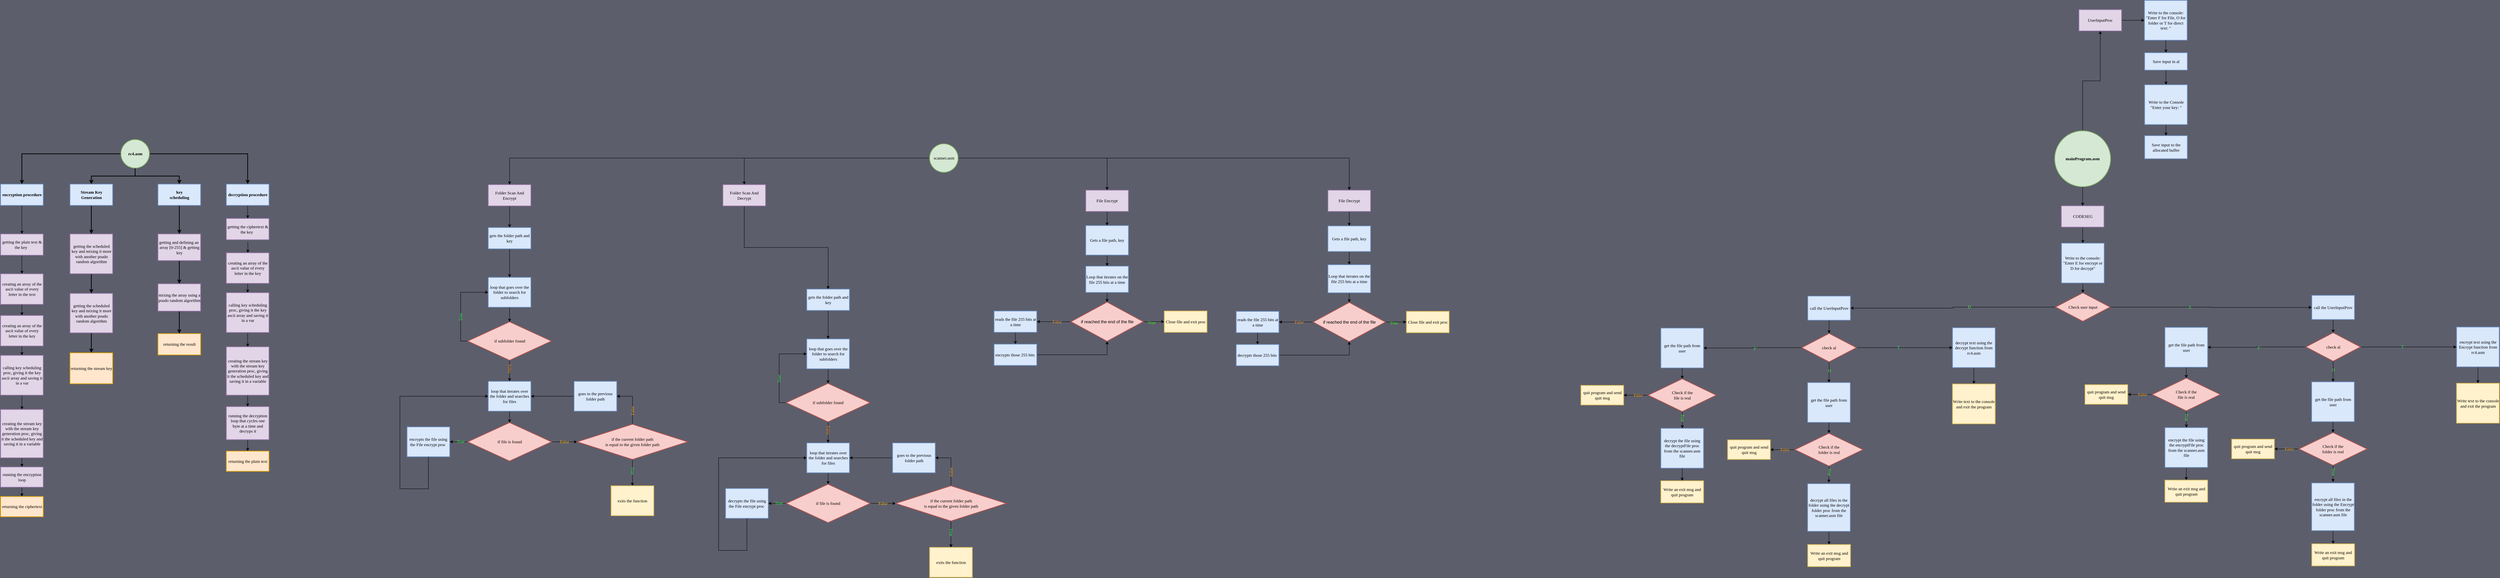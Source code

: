 <mxfile version="12.2.4" pages="1"><diagram name="Page-1" id="unlZJrGbUWbbg6_j8Wab"><mxGraphModel dx="1451" dy="1157" grid="0" gridSize="10" guides="1" tooltips="1" connect="1" arrows="1" fold="1" page="0" pageScale="1" pageWidth="850" pageHeight="1100" background="#5C5E6B" math="0" shadow="0"><root><mxCell id="0"/><mxCell id="1" parent="0"/><mxCell id="L4lhMbMCPzOwz9xfGvxl-4" value="" style="edgeStyle=orthogonalEdgeStyle;rounded=0;orthogonalLoop=1;jettySize=auto;exitX=1;exitY=0.5;exitDx=0;exitDy=0;strokeWidth=2;fontFamily=Lucida Console;html=1;labelBackgroundColor=none;fontStyle=0" parent="1" source="L4lhMbMCPzOwz9xfGvxl-1" target="L4lhMbMCPzOwz9xfGvxl-2" edge="1"><mxGeometry relative="1" as="geometry"/></mxCell><mxCell id="L4lhMbMCPzOwz9xfGvxl-6" style="edgeStyle=orthogonalEdgeStyle;rounded=0;orthogonalLoop=1;jettySize=auto;exitX=0;exitY=0.5;exitDx=0;exitDy=0;entryX=0.5;entryY=0;entryDx=0;entryDy=0;strokeWidth=2;fontFamily=Lucida Console;html=1;labelBackgroundColor=none;fontStyle=0" parent="1" source="L4lhMbMCPzOwz9xfGvxl-1" target="L4lhMbMCPzOwz9xfGvxl-5" edge="1"><mxGeometry relative="1" as="geometry"/></mxCell><mxCell id="L4lhMbMCPzOwz9xfGvxl-8" style="edgeStyle=orthogonalEdgeStyle;rounded=0;orthogonalLoop=1;jettySize=auto;exitX=0.5;exitY=1;exitDx=0;exitDy=0;strokeWidth=2;fontFamily=Lucida Console;html=1;labelBackgroundColor=none;fontStyle=0" parent="1" source="L4lhMbMCPzOwz9xfGvxl-1" target="L4lhMbMCPzOwz9xfGvxl-7" edge="1"><mxGeometry relative="1" as="geometry"/></mxCell><mxCell id="L4lhMbMCPzOwz9xfGvxl-10" style="edgeStyle=orthogonalEdgeStyle;rounded=0;orthogonalLoop=1;jettySize=auto;exitX=0.5;exitY=1;exitDx=0;exitDy=0;strokeWidth=2;fontFamily=Lucida Console;html=1;labelBackgroundColor=none;fontStyle=0" parent="1" source="L4lhMbMCPzOwz9xfGvxl-1" target="L4lhMbMCPzOwz9xfGvxl-9" edge="1"><mxGeometry relative="1" as="geometry"/></mxCell><mxCell id="L4lhMbMCPzOwz9xfGvxl-1" value="rc4.asm" style="ellipse;whiteSpace=wrap;aspect=fixed;fillColor=#d5e8d4;strokeColor=#82b366;strokeWidth=2;fontFamily=Lucida Console;html=1;labelBackgroundColor=none;fontStyle=1" parent="1" vertex="1"><mxGeometry x="115.5" y="1" width="80" height="80" as="geometry"/></mxCell><mxCell id="45" value="" style="edgeStyle=orthogonalEdgeStyle;rounded=0;orthogonalLoop=1;jettySize=auto;html=1;" parent="1" source="L4lhMbMCPzOwz9xfGvxl-2" target="30" edge="1"><mxGeometry relative="1" as="geometry"/></mxCell><mxCell id="L4lhMbMCPzOwz9xfGvxl-2" value="decryption procedure" style="whiteSpace=wrap;fillColor=#dae8fc;strokeColor=#6c8ebf;strokeWidth=2;fontFamily=Lucida Console;html=1;labelBackgroundColor=none;fontStyle=1" parent="1" vertex="1"><mxGeometry x="411.5" y="126" width="120" height="60" as="geometry"/></mxCell><mxCell id="15" value="" style="edgeStyle=orthogonalEdgeStyle;rounded=0;orthogonalLoop=1;jettySize=auto;html=1;" parent="1" source="L4lhMbMCPzOwz9xfGvxl-5" target="14" edge="1"><mxGeometry relative="1" as="geometry"/></mxCell><mxCell id="L4lhMbMCPzOwz9xfGvxl-5" value="encryption procedure" style="whiteSpace=wrap;fillColor=#dae8fc;strokeColor=#6c8ebf;strokeWidth=2;fontFamily=Lucida Console;html=1;labelBackgroundColor=none;fontStyle=1" parent="1" vertex="1"><mxGeometry x="-222.5" y="126" width="120" height="60" as="geometry"/></mxCell><mxCell id="17" value="" style="edgeStyle=orthogonalEdgeStyle;rounded=0;orthogonalLoop=1;jettySize=auto;html=1;" parent="1" source="14" target="16" edge="1"><mxGeometry relative="1" as="geometry"/></mxCell><mxCell id="14" value="&lt;span style=&quot;font-weight: normal&quot;&gt;getting the plain text &amp;amp; the key&amp;nbsp;&amp;nbsp;&lt;/span&gt;" style="whiteSpace=wrap;fillColor=#e1d5e7;strokeColor=#9673a6;strokeWidth=2;fontFamily=Lucida Console;html=1;labelBackgroundColor=none;fontStyle=1" parent="1" vertex="1"><mxGeometry x="-222.5" y="266" width="120" height="60" as="geometry"/></mxCell><mxCell id="21" value="" style="edgeStyle=orthogonalEdgeStyle;rounded=0;orthogonalLoop=1;jettySize=auto;html=1;" parent="1" source="16" target="20" edge="1"><mxGeometry relative="1" as="geometry"/></mxCell><mxCell id="16" value="&lt;span style=&quot;font-weight: normal&quot;&gt;creating an array of the ascii value of every letter in the text&lt;br&gt;&lt;/span&gt;" style="whiteSpace=wrap;fillColor=#e1d5e7;strokeColor=#9673a6;strokeWidth=2;fontFamily=Lucida Console;html=1;labelBackgroundColor=none;fontStyle=1" parent="1" vertex="1"><mxGeometry x="-222.5" y="378" width="120" height="86" as="geometry"/></mxCell><mxCell id="23" value="" style="edgeStyle=orthogonalEdgeStyle;rounded=0;orthogonalLoop=1;jettySize=auto;html=1;" parent="1" source="20" target="22" edge="1"><mxGeometry relative="1" as="geometry"/></mxCell><mxCell id="20" value="&lt;span style=&quot;font-weight: normal&quot;&gt;creating an array of the ascii value of every letter in the key&lt;br&gt;&lt;/span&gt;" style="whiteSpace=wrap;fillColor=#e1d5e7;strokeColor=#9673a6;strokeWidth=2;fontFamily=Lucida Console;html=1;labelBackgroundColor=none;fontStyle=1" parent="1" vertex="1"><mxGeometry x="-222.5" y="495" width="120" height="86" as="geometry"/></mxCell><mxCell id="25" value="" style="edgeStyle=orthogonalEdgeStyle;rounded=0;orthogonalLoop=1;jettySize=auto;html=1;" parent="1" source="22" target="24" edge="1"><mxGeometry relative="1" as="geometry"/></mxCell><mxCell id="22" value="&lt;span style=&quot;font-weight: normal&quot;&gt;calling key scheduling proc, giving it the key ascii array and saving it in a var&lt;br&gt;&lt;/span&gt;" style="whiteSpace=wrap;fillColor=#e1d5e7;strokeColor=#9673a6;strokeWidth=2;fontFamily=Lucida Console;html=1;labelBackgroundColor=none;fontStyle=1" parent="1" vertex="1"><mxGeometry x="-222.5" y="607" width="120" height="112" as="geometry"/></mxCell><mxCell id="27" value="" style="edgeStyle=orthogonalEdgeStyle;rounded=0;orthogonalLoop=1;jettySize=auto;html=1;" parent="1" source="24" target="26" edge="1"><mxGeometry relative="1" as="geometry"/></mxCell><mxCell id="24" value="&lt;span style=&quot;font-weight: normal&quot;&gt;creating the stream key with the stream key generation proc, giving it the scheduled key and saving it in a variable&lt;br&gt;&lt;/span&gt;" style="whiteSpace=wrap;fillColor=#e1d5e7;strokeColor=#9673a6;strokeWidth=2;fontFamily=Lucida Console;html=1;labelBackgroundColor=none;fontStyle=1" parent="1" vertex="1"><mxGeometry x="-222.5" y="759" width="120" height="136" as="geometry"/></mxCell><mxCell id="29" value="" style="edgeStyle=orthogonalEdgeStyle;rounded=0;orthogonalLoop=1;jettySize=auto;html=1;" parent="1" source="26" target="28" edge="1"><mxGeometry relative="1" as="geometry"/></mxCell><mxCell id="26" value="&lt;span style=&quot;font-weight: normal&quot;&gt;running the encryption loop&lt;br&gt;&lt;/span&gt;" style="whiteSpace=wrap;fillColor=#e1d5e7;strokeColor=#9673a6;strokeWidth=2;fontFamily=Lucida Console;html=1;labelBackgroundColor=none;fontStyle=1" parent="1" vertex="1"><mxGeometry x="-222.5" y="920.5" width="120" height="57" as="geometry"/></mxCell><mxCell id="28" value="&lt;span style=&quot;font-weight: normal&quot;&gt;returning the ciphertext&lt;br&gt;&lt;/span&gt;" style="whiteSpace=wrap;fillColor=#ffe6cc;strokeColor=#d79b00;strokeWidth=2;fontFamily=Lucida Console;html=1;labelBackgroundColor=none;fontStyle=1" parent="1" vertex="1"><mxGeometry x="-222.5" y="1003.5" width="120" height="57" as="geometry"/></mxCell><mxCell id="9" value="" style="edgeStyle=orthogonalEdgeStyle;rounded=0;orthogonalLoop=1;jettySize=auto;strokeWidth=2;fontFamily=Lucida Console;html=1;labelBackgroundColor=none;fontStyle=0" parent="1" source="L4lhMbMCPzOwz9xfGvxl-7" target="8" edge="1"><mxGeometry relative="1" as="geometry"/></mxCell><mxCell id="L4lhMbMCPzOwz9xfGvxl-7" value="Stream Key Generation" style="whiteSpace=wrap;fillColor=#dae8fc;strokeColor=#6c8ebf;strokeWidth=2;fontFamily=Lucida Console;html=1;labelBackgroundColor=none;fontStyle=1" parent="1" vertex="1"><mxGeometry x="-27.5" y="126" width="120" height="60" as="geometry"/></mxCell><mxCell id="11" value="" style="edgeStyle=orthogonalEdgeStyle;rounded=0;orthogonalLoop=1;jettySize=auto;strokeWidth=2;fontFamily=Lucida Console;html=1;labelBackgroundColor=none;fontStyle=0" parent="1" source="8" target="10" edge="1"><mxGeometry relative="1" as="geometry"/></mxCell><mxCell id="8" value="getting the scheduled key and mixing it more with another psudo random algorithm" style="whiteSpace=wrap;fillColor=#e1d5e7;strokeColor=#9673a6;strokeWidth=2;fontFamily=Lucida Console;html=1;labelBackgroundColor=none;fontStyle=0" parent="1" vertex="1"><mxGeometry x="-27.5" y="266" width="120" height="112" as="geometry"/></mxCell><mxCell id="13" value="" style="edgeStyle=orthogonalEdgeStyle;rounded=0;orthogonalLoop=1;jettySize=auto;strokeWidth=2;fontFamily=Lucida Console;html=1;labelBackgroundColor=none;fontStyle=0" parent="1" source="10" target="12" edge="1"><mxGeometry relative="1" as="geometry"/></mxCell><mxCell id="10" value="getting the scheduled key and mixing it more with another psudo random algorithm" style="whiteSpace=wrap;fillColor=#e1d5e7;strokeColor=#9673a6;strokeWidth=2;fontFamily=Lucida Console;html=1;labelBackgroundColor=none;fontStyle=0" parent="1" vertex="1"><mxGeometry x="-27.5" y="433" width="120" height="111" as="geometry"/></mxCell><mxCell id="12" value="returning the stream key" style="whiteSpace=wrap;fillColor=#ffe6cc;strokeColor=#d79b00;strokeWidth=2;fontFamily=Lucida Console;html=1;labelBackgroundColor=none;fontStyle=0" parent="1" vertex="1"><mxGeometry x="-27.5" y="600" width="120" height="87" as="geometry"/></mxCell><mxCell id="3" value="" style="edgeStyle=orthogonalEdgeStyle;rounded=0;orthogonalLoop=1;jettySize=auto;strokeWidth=2;fontFamily=Lucida Console;html=1;labelBackgroundColor=none;fontStyle=0" parent="1" source="L4lhMbMCPzOwz9xfGvxl-9" target="2" edge="1"><mxGeometry relative="1" as="geometry"/></mxCell><mxCell id="L4lhMbMCPzOwz9xfGvxl-9" value="key&lt;br&gt;scheduling" style="rounded=0;whiteSpace=wrap;fillColor=#dae8fc;strokeColor=#6c8ebf;strokeWidth=2;fontFamily=Lucida Console;html=1;labelBackgroundColor=none;fontStyle=1" parent="1" vertex="1"><mxGeometry x="219.5" y="126" width="120" height="60" as="geometry"/></mxCell><mxCell id="5" value="" style="edgeStyle=orthogonalEdgeStyle;rounded=0;orthogonalLoop=1;jettySize=auto;strokeWidth=2;fontFamily=Lucida Console;html=1;labelBackgroundColor=none;fontStyle=0" parent="1" source="2" target="4" edge="1"><mxGeometry relative="1" as="geometry"/></mxCell><mxCell id="2" value="getting and defining an&amp;nbsp; array [0-255] &amp;amp; getting key" style="rounded=0;whiteSpace=wrap;fillColor=#e1d5e7;strokeColor=#9673a6;strokeWidth=2;fontFamily=Lucida Console;html=1;labelBackgroundColor=none;fontStyle=0" parent="1" vertex="1"><mxGeometry x="219.5" y="266" width="120" height="75" as="geometry"/></mxCell><mxCell id="7" value="" style="edgeStyle=orthogonalEdgeStyle;rounded=0;orthogonalLoop=1;jettySize=auto;strokeWidth=2;fontFamily=Lucida Console;html=1;labelBackgroundColor=none;fontStyle=0" parent="1" source="4" target="6" edge="1"><mxGeometry relative="1" as="geometry"/></mxCell><mxCell id="4" value="mixing the array using a psudo random algorithm" style="rounded=0;whiteSpace=wrap;fillColor=#e1d5e7;strokeColor=#9673a6;strokeWidth=2;fontFamily=Lucida Console;html=1;labelBackgroundColor=none;fontStyle=0" parent="1" vertex="1"><mxGeometry x="219.5" y="406" width="120" height="77" as="geometry"/></mxCell><mxCell id="6" value="returning the result" style="rounded=0;whiteSpace=wrap;fillColor=#ffe6cc;strokeColor=#d79b00;strokeWidth=2;fontFamily=Lucida Console;html=1;labelBackgroundColor=none;fontStyle=0" parent="1" vertex="1"><mxGeometry x="219.5" y="546" width="120" height="60" as="geometry"/></mxCell><mxCell id="30" value="&lt;span style=&quot;font-weight: normal&quot;&gt;getting the ciphertext &amp;amp; the key&amp;nbsp;&amp;nbsp;&lt;/span&gt;" style="whiteSpace=wrap;fillColor=#e1d5e7;strokeColor=#9673a6;strokeWidth=2;fontFamily=Lucida Console;html=1;labelBackgroundColor=none;fontStyle=1" parent="1" vertex="1"><mxGeometry x="411.5" y="222.5" width="120" height="60" as="geometry"/></mxCell><mxCell id="37" value="" style="edgeStyle=orthogonalEdgeStyle;rounded=0;orthogonalLoop=1;jettySize=auto;html=1;" parent="1" target="32" edge="1"><mxGeometry relative="1" as="geometry"><mxPoint x="471.929" y="288" as="sourcePoint"/></mxGeometry></mxCell><mxCell id="41" style="edgeStyle=orthogonalEdgeStyle;rounded=0;orthogonalLoop=1;jettySize=auto;html=1;exitX=0.5;exitY=1;exitDx=0;exitDy=0;entryX=0.5;entryY=0;entryDx=0;entryDy=0;" parent="1" source="32" target="33" edge="1"><mxGeometry relative="1" as="geometry"/></mxCell><mxCell id="32" value="&lt;span style=&quot;font-weight: normal&quot;&gt;creating an array of the ascii value of every letter in the key&lt;br&gt;&lt;/span&gt;" style="whiteSpace=wrap;fillColor=#e1d5e7;strokeColor=#9673a6;strokeWidth=2;fontFamily=Lucida Console;html=1;labelBackgroundColor=none;fontStyle=1" parent="1" vertex="1"><mxGeometry x="411.5" y="319" width="120" height="86" as="geometry"/></mxCell><mxCell id="42" style="edgeStyle=orthogonalEdgeStyle;rounded=0;orthogonalLoop=1;jettySize=auto;html=1;exitX=0.5;exitY=1;exitDx=0;exitDy=0;entryX=0.5;entryY=0;entryDx=0;entryDy=0;" parent="1" source="33" target="34" edge="1"><mxGeometry relative="1" as="geometry"/></mxCell><mxCell id="33" value="&lt;span style=&quot;font-weight: normal&quot;&gt;calling key scheduling proc, giving it the key ascii array and saving it in a var&lt;br&gt;&lt;/span&gt;" style="whiteSpace=wrap;fillColor=#e1d5e7;strokeColor=#9673a6;strokeWidth=2;fontFamily=Lucida Console;html=1;labelBackgroundColor=none;fontStyle=1" parent="1" vertex="1"><mxGeometry x="411.5" y="431" width="120" height="112" as="geometry"/></mxCell><mxCell id="47" value="" style="edgeStyle=orthogonalEdgeStyle;rounded=0;orthogonalLoop=1;jettySize=auto;html=1;" parent="1" source="34" target="46" edge="1"><mxGeometry relative="1" as="geometry"/></mxCell><mxCell id="34" value="&lt;span style=&quot;font-weight: normal&quot;&gt;creating the stream key with the stream key generation proc, giving it the scheduled key and saving it in a variable&lt;br&gt;&lt;/span&gt;" style="whiteSpace=wrap;fillColor=#e1d5e7;strokeColor=#9673a6;strokeWidth=2;fontFamily=Lucida Console;html=1;labelBackgroundColor=none;fontStyle=1" parent="1" vertex="1"><mxGeometry x="411.5" y="583" width="120" height="136" as="geometry"/></mxCell><mxCell id="51" value="" style="edgeStyle=orthogonalEdgeStyle;rounded=0;orthogonalLoop=1;jettySize=auto;html=1;" parent="1" source="46" target="50" edge="1"><mxGeometry relative="1" as="geometry"/></mxCell><mxCell id="46" value="&lt;span style=&quot;font-weight: normal&quot;&gt;running the decryption loop that cycles one byte at a time and decryps it&lt;br&gt;&lt;/span&gt;" style="whiteSpace=wrap;fillColor=#e1d5e7;strokeColor=#9673a6;strokeWidth=2;fontFamily=Lucida Console;html=1;labelBackgroundColor=none;fontStyle=1" parent="1" vertex="1"><mxGeometry x="411.5" y="751" width="120" height="93" as="geometry"/></mxCell><mxCell id="50" value="&lt;span style=&quot;font-weight: normal&quot;&gt;returning the plain text&lt;br&gt;&lt;/span&gt;" style="whiteSpace=wrap;fillColor=#ffe6cc;strokeColor=#d79b00;strokeWidth=2;fontFamily=Lucida Console;html=1;labelBackgroundColor=none;fontStyle=1" parent="1" vertex="1"><mxGeometry x="411.5" y="876" width="120" height="57" as="geometry"/></mxCell><mxCell id="61" value="" style="edgeStyle=orthogonalEdgeStyle;rounded=0;orthogonalLoop=1;jettySize=auto;html=1;" parent="1" source="52" target="60" edge="1"><mxGeometry relative="1" as="geometry"/></mxCell><mxCell id="65" style="edgeStyle=orthogonalEdgeStyle;rounded=0;orthogonalLoop=1;jettySize=auto;html=1;exitX=1;exitY=0.5;exitDx=0;exitDy=0;entryX=0.5;entryY=0;entryDx=0;entryDy=0;" parent="1" source="52" target="62" edge="1"><mxGeometry relative="1" as="geometry"/></mxCell><mxCell id="68" style="edgeStyle=orthogonalEdgeStyle;rounded=0;orthogonalLoop=1;jettySize=auto;html=1;exitX=0;exitY=0.5;exitDx=0;exitDy=0;entryX=0.5;entryY=0;entryDx=0;entryDy=0;" parent="1" source="52" target="66" edge="1"><mxGeometry relative="1" as="geometry"/></mxCell><mxCell id="69" style="edgeStyle=orthogonalEdgeStyle;rounded=0;orthogonalLoop=1;jettySize=auto;html=1;exitX=0;exitY=0.5;exitDx=0;exitDy=0;" parent="1" source="52" target="67" edge="1"><mxGeometry relative="1" as="geometry"/></mxCell><mxCell id="52" value="&lt;font face=&quot;Lucida Console&quot;&gt;scanner.asm&lt;/font&gt;" style="ellipse;whiteSpace=wrap;html=1;aspect=fixed;fillColor=#d5e8d4;strokeColor=#82b366;strokeWidth=2;" parent="1" vertex="1"><mxGeometry x="2386.5" y="13" width="80" height="80" as="geometry"/></mxCell><mxCell id="77" value="" style="edgeStyle=orthogonalEdgeStyle;rounded=0;orthogonalLoop=1;jettySize=auto;html=1;" parent="1" source="60" target="76" edge="1"><mxGeometry relative="1" as="geometry"/></mxCell><mxCell id="60" value="&lt;font face=&quot;Lucida Console&quot;&gt;File Encrypt&lt;/font&gt;" style="rounded=0;whiteSpace=wrap;html=1;strokeWidth=2;fillColor=#e1d5e7;strokeColor=#9673a6;" parent="1" vertex="1"><mxGeometry x="2825" y="143" width="120" height="60" as="geometry"/></mxCell><mxCell id="88" value="" style="edgeStyle=orthogonalEdgeStyle;rounded=0;orthogonalLoop=1;jettySize=auto;html=1;" parent="1" source="76" target="70" edge="1"><mxGeometry relative="1" as="geometry"/></mxCell><mxCell id="76" value="&lt;span style=&quot;font-family: &amp;#34;lucida console&amp;#34; ; white-space: normal&quot;&gt;Gets a file path, key&lt;/span&gt;" style="rounded=0;whiteSpace=wrap;html=1;strokeWidth=2;fillColor=#dae8fc;strokeColor=#6c8ebf;" parent="1" vertex="1"><mxGeometry x="2825" y="242.5" width="120" height="83" as="geometry"/></mxCell><mxCell id="89" value="" style="edgeStyle=orthogonalEdgeStyle;rounded=0;orthogonalLoop=1;jettySize=auto;html=1;" parent="1" source="70" target="86" edge="1"><mxGeometry relative="1" as="geometry"/></mxCell><mxCell id="70" value="&lt;span style=&quot;font-family: &amp;#34;lucida console&amp;#34; ; white-space: normal&quot;&gt;Loop that iterates on the file 255 bits at a time&lt;/span&gt;" style="rounded=0;whiteSpace=wrap;html=1;strokeWidth=2;fillColor=#dae8fc;strokeColor=#6c8ebf;" parent="1" vertex="1"><mxGeometry x="2825" y="356.5" width="120" height="74" as="geometry"/></mxCell><mxCell id="75" value="" style="edgeStyle=orthogonalEdgeStyle;rounded=0;orthogonalLoop=1;jettySize=auto;html=1;" parent="1" source="72" target="74" edge="1"><mxGeometry relative="1" as="geometry"/></mxCell><mxCell id="72" value="&lt;font face=&quot;Lucida Console&quot;&gt;reads the file 255 bits at a time&lt;/font&gt;" style="rounded=0;whiteSpace=wrap;html=1;strokeWidth=2;fillColor=#dae8fc;strokeColor=#6c8ebf;" parent="1" vertex="1"><mxGeometry x="2567.5" y="482.5" width="120" height="60" as="geometry"/></mxCell><mxCell id="101" style="edgeStyle=orthogonalEdgeStyle;rounded=0;orthogonalLoop=1;jettySize=auto;html=1;entryX=0.5;entryY=1;entryDx=0;entryDy=0;fontFamily=Lucida Console;fontColor=#FF9D1C;" parent="1" source="74" target="86" edge="1"><mxGeometry relative="1" as="geometry"/></mxCell><mxCell id="74" value="&lt;font face=&quot;Lucida Console&quot;&gt;encrypts those 255 bits&amp;nbsp;&lt;/font&gt;" style="rounded=0;whiteSpace=wrap;html=1;strokeWidth=2;fillColor=#dae8fc;strokeColor=#6c8ebf;" parent="1" vertex="1"><mxGeometry x="2567.5" y="575.5" width="120" height="60" as="geometry"/></mxCell><mxCell id="132" value="" style="edgeStyle=orthogonalEdgeStyle;rounded=0;orthogonalLoop=1;jettySize=auto;html=1;fontFamily=Lucida Console;fontColor=#FF9D1C;" parent="1" source="62" target="119" edge="1"><mxGeometry relative="1" as="geometry"/></mxCell><mxCell id="62" value="&lt;font face=&quot;Lucida Console&quot;&gt;File Decrypt&lt;/font&gt;" style="rounded=0;whiteSpace=wrap;html=1;strokeWidth=2;fillColor=#e1d5e7;strokeColor=#9673a6;" parent="1" vertex="1"><mxGeometry x="3505" y="143" width="120" height="60" as="geometry"/></mxCell><mxCell id="136" value="" style="edgeStyle=orthogonalEdgeStyle;rounded=0;orthogonalLoop=1;jettySize=auto;html=1;fontFamily=Lucida Console;fontColor=#FF9D1C;" parent="1" source="66" target="135" edge="1"><mxGeometry relative="1" as="geometry"/></mxCell><mxCell id="66" value="&lt;span style=&quot;font-family: &amp;#34;lucida console&amp;#34;&quot;&gt;Folder Scan And Encrypt&lt;/span&gt;" style="rounded=0;whiteSpace=wrap;html=1;strokeWidth=2;fillColor=#e1d5e7;strokeColor=#9673a6;" parent="1" vertex="1"><mxGeometry x="1147" y="127.5" width="120" height="60" as="geometry"/></mxCell><mxCell id="147" value="" style="edgeStyle=orthogonalEdgeStyle;rounded=0;orthogonalLoop=1;jettySize=auto;html=1;fontFamily=Lucida Console;fontColor=#1CFF3A;" parent="1" source="135" target="146" edge="1"><mxGeometry relative="1" as="geometry"/></mxCell><mxCell id="135" value="&lt;font face=&quot;lucida console&quot;&gt;gets the folder path and key&lt;/font&gt;" style="rounded=0;whiteSpace=wrap;html=1;strokeWidth=2;fillColor=#dae8fc;strokeColor=#6c8ebf;" parent="1" vertex="1"><mxGeometry x="1147" y="248" width="120" height="60" as="geometry"/></mxCell><mxCell id="148" value="" style="edgeStyle=orthogonalEdgeStyle;rounded=0;orthogonalLoop=1;jettySize=auto;html=1;fontFamily=Lucida Console;fontColor=#1CFF3A;" parent="1" source="146" target="139" edge="1"><mxGeometry relative="1" as="geometry"/></mxCell><mxCell id="146" value="&lt;font face=&quot;lucida console&quot;&gt;loop that goes over the folder to search for subfolders&lt;/font&gt;" style="rounded=0;whiteSpace=wrap;html=1;strokeWidth=2;fillColor=#dae8fc;strokeColor=#6c8ebf;" parent="1" vertex="1"><mxGeometry x="1147" y="388" width="120" height="84" as="geometry"/></mxCell><mxCell id="213" style="edgeStyle=orthogonalEdgeStyle;rounded=0;orthogonalLoop=1;jettySize=auto;html=1;exitX=0.5;exitY=1;exitDx=0;exitDy=0;entryX=0.5;entryY=0;entryDx=0;entryDy=0;fontFamily=Lucida Console;fontColor=#1CFF3A;" parent="1" source="67" target="186" edge="1"><mxGeometry relative="1" as="geometry"/></mxCell><mxCell id="67" value="&lt;font face=&quot;Lucida Console&quot;&gt;Folder Scan And Decrypt&lt;/font&gt;" style="rounded=0;whiteSpace=wrap;html=1;strokeWidth=2;fillColor=#e1d5e7;strokeColor=#9673a6;" parent="1" vertex="1"><mxGeometry x="1806" y="127.5" width="120" height="60" as="geometry"/></mxCell><mxCell id="94" style="edgeStyle=orthogonalEdgeStyle;rounded=0;orthogonalLoop=1;jettySize=auto;html=1;exitX=0;exitY=0.5;exitDx=0;exitDy=0;" parent="1" source="86" target="72" edge="1"><mxGeometry relative="1" as="geometry"/></mxCell><mxCell id="95" value="False" style="text;html=1;resizable=0;points=[];align=center;verticalAlign=middle;labelBackgroundColor=none;fontFamily=Lucida Console;fontColor=#FF9D1C;" parent="94" vertex="1" connectable="0"><mxGeometry x="-0.176" relative="1" as="geometry"><mxPoint as="offset"/></mxGeometry></mxCell><mxCell id="99" value="" style="edgeStyle=orthogonalEdgeStyle;rounded=0;orthogonalLoop=1;jettySize=auto;html=1;fontFamily=Lucida Console;fontColor=#2FFF05;" parent="1" source="86" target="98" edge="1"><mxGeometry relative="1" as="geometry"/></mxCell><mxCell id="100" value="True" style="text;html=1;resizable=0;points=[];align=center;verticalAlign=middle;labelBackgroundColor=none;fontFamily=Lucida Console;fontColor=#2FFF05;" parent="99" vertex="1" connectable="0"><mxGeometry x="-0.224" y="-2" relative="1" as="geometry"><mxPoint as="offset"/></mxGeometry></mxCell><mxCell id="86" value="if reached the end of the file" style="rhombus;whiteSpace=wrap;html=1;strokeWidth=2;fillColor=#f8cecc;strokeColor=#b85450;" parent="1" vertex="1"><mxGeometry x="2783.5" y="457.5" width="203" height="110" as="geometry"/></mxCell><mxCell id="98" value="&lt;font face=&quot;Lucida Console&quot;&gt;Close file and exit proc&lt;/font&gt;" style="rounded=0;whiteSpace=wrap;html=1;strokeWidth=2;fillColor=#fff2cc;strokeColor=#d6b656;" parent="1" vertex="1"><mxGeometry x="3045.5" y="482.5" width="120" height="60" as="geometry"/></mxCell><mxCell id="118" value="" style="edgeStyle=orthogonalEdgeStyle;rounded=0;orthogonalLoop=1;jettySize=auto;html=1;" parent="1" source="119" target="121" edge="1"><mxGeometry relative="1" as="geometry"/></mxCell><mxCell id="119" value="&lt;span style=&quot;font-family: &amp;#34;lucida console&amp;#34; ; white-space: normal&quot;&gt;Gets a file path, key&lt;/span&gt;" style="rounded=0;whiteSpace=wrap;html=1;strokeWidth=2;fillColor=#dae8fc;strokeColor=#6c8ebf;" parent="1" vertex="1"><mxGeometry x="3505" y="243.5" width="120" height="72" as="geometry"/></mxCell><mxCell id="120" value="" style="edgeStyle=orthogonalEdgeStyle;rounded=0;orthogonalLoop=1;jettySize=auto;html=1;" parent="1" source="121" target="130" edge="1"><mxGeometry relative="1" as="geometry"/></mxCell><mxCell id="121" value="&lt;span style=&quot;font-family: &amp;#34;lucida console&amp;#34;&quot;&gt;Loop that iterates on the file 255 bits at a time&lt;/span&gt;" style="rounded=0;whiteSpace=wrap;html=1;strokeWidth=2;fillColor=#dae8fc;strokeColor=#6c8ebf;" parent="1" vertex="1"><mxGeometry x="3505" y="352.5" width="120" height="79" as="geometry"/></mxCell><mxCell id="122" value="" style="edgeStyle=orthogonalEdgeStyle;rounded=0;orthogonalLoop=1;jettySize=auto;html=1;" parent="1" source="123" target="125" edge="1"><mxGeometry relative="1" as="geometry"/></mxCell><mxCell id="123" value="&lt;font face=&quot;Lucida Console&quot;&gt;reads the file 255 bits at a time&lt;/font&gt;" style="rounded=0;whiteSpace=wrap;html=1;strokeWidth=2;fillColor=#dae8fc;strokeColor=#6c8ebf;" parent="1" vertex="1"><mxGeometry x="3247.5" y="483.5" width="120" height="60" as="geometry"/></mxCell><mxCell id="124" style="edgeStyle=orthogonalEdgeStyle;rounded=0;orthogonalLoop=1;jettySize=auto;html=1;entryX=0.5;entryY=1;entryDx=0;entryDy=0;fontFamily=Lucida Console;fontColor=#FF9D1C;" parent="1" source="125" target="130" edge="1"><mxGeometry relative="1" as="geometry"/></mxCell><mxCell id="125" value="&lt;span style=&quot;font-family: &amp;#34;lucida console&amp;#34;&quot;&gt;decrypts those 255 bits&amp;nbsp;&lt;/span&gt;" style="rounded=0;whiteSpace=wrap;html=1;strokeWidth=2;fillColor=#dae8fc;strokeColor=#6c8ebf;" parent="1" vertex="1"><mxGeometry x="3247.5" y="576.5" width="120" height="60" as="geometry"/></mxCell><mxCell id="126" style="edgeStyle=orthogonalEdgeStyle;rounded=0;orthogonalLoop=1;jettySize=auto;html=1;exitX=0;exitY=0.5;exitDx=0;exitDy=0;" parent="1" source="130" target="123" edge="1"><mxGeometry relative="1" as="geometry"/></mxCell><mxCell id="127" value="False" style="text;html=1;resizable=0;points=[];align=center;verticalAlign=middle;labelBackgroundColor=none;fontFamily=Lucida Console;fontColor=#FF9D1C;" parent="126" vertex="1" connectable="0"><mxGeometry x="-0.176" relative="1" as="geometry"><mxPoint as="offset"/></mxGeometry></mxCell><mxCell id="128" value="" style="edgeStyle=orthogonalEdgeStyle;rounded=0;orthogonalLoop=1;jettySize=auto;html=1;fontFamily=Lucida Console;fontColor=#2FFF05;" parent="1" source="130" target="131" edge="1"><mxGeometry relative="1" as="geometry"/></mxCell><mxCell id="129" value="True" style="text;html=1;resizable=0;points=[];align=center;verticalAlign=middle;labelBackgroundColor=none;fontFamily=Lucida Console;fontColor=#2FFF05;" parent="128" vertex="1" connectable="0"><mxGeometry x="-0.224" y="-2" relative="1" as="geometry"><mxPoint as="offset"/></mxGeometry></mxCell><mxCell id="130" value="if reached the end of the file" style="rhombus;whiteSpace=wrap;html=1;strokeWidth=2;fillColor=#f8cecc;strokeColor=#b85450;" parent="1" vertex="1"><mxGeometry x="3463.5" y="458.5" width="203" height="110" as="geometry"/></mxCell><mxCell id="131" value="&lt;font face=&quot;Lucida Console&quot;&gt;Close file and exit proc&lt;/font&gt;" style="rounded=0;whiteSpace=wrap;html=1;strokeWidth=2;fillColor=#fff2cc;strokeColor=#d6b656;" parent="1" vertex="1"><mxGeometry x="3725.5" y="483.5" width="120" height="60" as="geometry"/></mxCell><mxCell id="149" style="edgeStyle=orthogonalEdgeStyle;rounded=0;orthogonalLoop=1;jettySize=auto;html=1;exitX=0;exitY=0.5;exitDx=0;exitDy=0;entryX=0;entryY=0.5;entryDx=0;entryDy=0;fontFamily=Lucida Console;fontColor=#1CFF3A;" parent="1" source="139" target="146" edge="1"><mxGeometry relative="1" as="geometry"/></mxCell><mxCell id="150" value="True" style="text;html=1;resizable=0;points=[];align=center;verticalAlign=middle;labelBackgroundColor=none;fontFamily=Lucida Console;fontColor=#1CFF3A;rotation=-90;" parent="149" vertex="1" connectable="0"><mxGeometry x="-0.007" y="-1" relative="1" as="geometry"><mxPoint x="-1" y="30" as="offset"/></mxGeometry></mxCell><mxCell id="153" value="" style="edgeStyle=orthogonalEdgeStyle;rounded=0;orthogonalLoop=1;jettySize=auto;html=1;fontFamily=Lucida Console;fontColor=#1CFF3A;exitX=0.5;exitY=1;exitDx=0;exitDy=0;" parent="1" source="139" target="151" edge="1"><mxGeometry relative="1" as="geometry"><mxPoint x="1207" y="626" as="sourcePoint"/></mxGeometry></mxCell><mxCell id="169" value="&lt;font color=&quot;#ff8800&quot;&gt;False&lt;/font&gt;" style="text;html=1;resizable=0;points=[];align=center;verticalAlign=middle;labelBackgroundColor=none;fontFamily=Lucida Console;fontColor=#1CFF3A;rotation=91;" parent="153" vertex="1" connectable="0"><mxGeometry x="-0.227" relative="1" as="geometry"><mxPoint as="offset"/></mxGeometry></mxCell><mxCell id="139" value="if subfolder found" style="rhombus;whiteSpace=wrap;html=1;labelBackgroundColor=none;strokeWidth=2;fontFamily=Lucida Console;fillColor=#f8cecc;strokeColor=#b85450;" parent="1" vertex="1"><mxGeometry x="1089.5" y="513" width="235" height="108" as="geometry"/></mxCell><mxCell id="155" value="" style="edgeStyle=orthogonalEdgeStyle;rounded=0;orthogonalLoop=1;jettySize=auto;html=1;fontFamily=Lucida Console;fontColor=#1CFF3A;" parent="1" source="151" target="154" edge="1"><mxGeometry relative="1" as="geometry"/></mxCell><mxCell id="151" value="&lt;font face=&quot;lucida console&quot;&gt;loop that iterates over the folder and searches for files&lt;/font&gt;" style="rounded=0;whiteSpace=wrap;html=1;strokeWidth=2;fillColor=#dae8fc;strokeColor=#6c8ebf;" parent="1" vertex="1"><mxGeometry x="1147" y="680" width="120" height="84" as="geometry"/></mxCell><mxCell id="159" value="" style="edgeStyle=orthogonalEdgeStyle;rounded=0;orthogonalLoop=1;jettySize=auto;html=1;fontFamily=Lucida Console;fontColor=#1CFF3A;" parent="1" source="154" target="158" edge="1"><mxGeometry relative="1" as="geometry"/></mxCell><mxCell id="163" value="True" style="text;html=1;resizable=0;points=[];align=center;verticalAlign=middle;labelBackgroundColor=none;fontFamily=Lucida Console;fontColor=#1CFF3A;" parent="159" vertex="1" connectable="0"><mxGeometry x="-0.284" y="-1" relative="1" as="geometry"><mxPoint x="-3" y="-0.5" as="offset"/></mxGeometry></mxCell><mxCell id="166" value="" style="edgeStyle=orthogonalEdgeStyle;rounded=0;orthogonalLoop=1;jettySize=auto;html=1;fontFamily=Lucida Console;fontColor=#1CFF3A;entryX=0;entryY=0.5;entryDx=0;entryDy=0;" parent="1" source="154" target="170" edge="1"><mxGeometry relative="1" as="geometry"><mxPoint x="1422.5" y="850" as="targetPoint"/></mxGeometry></mxCell><mxCell id="168" value="&lt;font color=&quot;#ffbb00&quot;&gt;False&lt;/font&gt;" style="text;html=1;resizable=0;points=[];align=center;verticalAlign=middle;labelBackgroundColor=none;fontFamily=Lucida Console;fontColor=#1CFF3A;" parent="166" vertex="1" connectable="0"><mxGeometry x="-0.32" y="1" relative="1" as="geometry"><mxPoint x="11.5" y="0.5" as="offset"/></mxGeometry></mxCell><mxCell id="154" value="if file is found" style="rhombus;whiteSpace=wrap;html=1;labelBackgroundColor=none;strokeWidth=2;fontFamily=Lucida Console;fillColor=#f8cecc;strokeColor=#b85450;" parent="1" vertex="1"><mxGeometry x="1089.5" y="796" width="235" height="108" as="geometry"/></mxCell><mxCell id="158" value="&lt;font face=&quot;lucida console&quot;&gt;encrypts the file using the File encrypt proc&amp;nbsp;&lt;/font&gt;" style="rounded=0;whiteSpace=wrap;html=1;strokeWidth=2;fillColor=#dae8fc;strokeColor=#6c8ebf;" parent="1" vertex="1"><mxGeometry x="919" y="808" width="120" height="84" as="geometry"/></mxCell><mxCell id="164" style="edgeStyle=orthogonalEdgeStyle;rounded=0;orthogonalLoop=1;jettySize=auto;html=1;exitX=0.5;exitY=1;exitDx=0;exitDy=0;fontFamily=Lucida Console;fontColor=#1CFF3A;" parent="1" source="158" edge="1"><mxGeometry relative="1" as="geometry"><mxPoint x="919" y="982" as="sourcePoint"/><mxPoint x="1147" y="722" as="targetPoint"/><Array as="points"><mxPoint x="979" y="982"/><mxPoint x="899" y="982"/><mxPoint x="899" y="722"/></Array></mxGeometry></mxCell><mxCell id="172" style="edgeStyle=orthogonalEdgeStyle;rounded=0;orthogonalLoop=1;jettySize=auto;html=1;exitX=0.5;exitY=0;exitDx=0;exitDy=0;entryX=1;entryY=0.5;entryDx=0;entryDy=0;fontFamily=Lucida Console;fontColor=#1CFF3A;" parent="1" source="170" target="171" edge="1"><mxGeometry relative="1" as="geometry"/></mxCell><mxCell id="176" value="&lt;font color=&quot;#ffa70f&quot;&gt;False&lt;/font&gt;" style="text;html=1;resizable=0;points=[];align=center;verticalAlign=middle;labelBackgroundColor=none;fontFamily=Lucida Console;fontColor=#1CFF3A;rotation=-92;" parent="172" vertex="1" connectable="0"><mxGeometry x="-0.225" y="-1" relative="1" as="geometry"><mxPoint x="-1" y="10" as="offset"/></mxGeometry></mxCell><mxCell id="178" value="" style="edgeStyle=orthogonalEdgeStyle;rounded=0;orthogonalLoop=1;jettySize=auto;html=1;fontFamily=Lucida Console;fontColor=#1CFF3A;" parent="1" source="170" target="177" edge="1"><mxGeometry relative="1" as="geometry"/></mxCell><mxCell id="179" value="True" style="text;html=1;resizable=0;points=[];align=center;verticalAlign=middle;labelBackgroundColor=none;fontFamily=Lucida Console;fontColor=#1CFF3A;rotation=90;" parent="178" vertex="1" connectable="0"><mxGeometry x="-0.165" y="1" relative="1" as="geometry"><mxPoint as="offset"/></mxGeometry></mxCell><mxCell id="170" value="if the current folder path&lt;br&gt;is equal to the given folder path" style="rhombus;whiteSpace=wrap;html=1;labelBackgroundColor=none;strokeWidth=2;fontFamily=Lucida Console;fillColor=#f8cecc;strokeColor=#b85450;" parent="1" vertex="1"><mxGeometry x="1397" y="800.5" width="310" height="99" as="geometry"/></mxCell><mxCell id="175" style="edgeStyle=orthogonalEdgeStyle;rounded=0;orthogonalLoop=1;jettySize=auto;html=1;exitX=0;exitY=0.5;exitDx=0;exitDy=0;entryX=1;entryY=0.5;entryDx=0;entryDy=0;fontFamily=Lucida Console;fontColor=#1CFF3A;" parent="1" source="171" target="151" edge="1"><mxGeometry relative="1" as="geometry"/></mxCell><mxCell id="171" value="&lt;font face=&quot;lucida console&quot;&gt;goes to the previous folder path&lt;/font&gt;" style="rounded=0;whiteSpace=wrap;html=1;strokeWidth=2;fillColor=#dae8fc;strokeColor=#6c8ebf;" parent="1" vertex="1"><mxGeometry x="1388" y="680" width="120" height="84" as="geometry"/></mxCell><mxCell id="177" value="&lt;font face=&quot;lucida console&quot;&gt;exits the function&lt;/font&gt;" style="rounded=0;whiteSpace=wrap;html=1;strokeWidth=2;fillColor=#fff2cc;strokeColor=#d6b656;" parent="1" vertex="1"><mxGeometry x="1492" y="973.5" width="120" height="84" as="geometry"/></mxCell><mxCell id="185" value="" style="edgeStyle=orthogonalEdgeStyle;rounded=0;orthogonalLoop=1;jettySize=auto;html=1;fontFamily=Lucida Console;fontColor=#1CFF3A;" parent="1" source="186" target="188" edge="1"><mxGeometry relative="1" as="geometry"/></mxCell><mxCell id="186" value="&lt;font face=&quot;lucida console&quot;&gt;gets the folder path and key&lt;/font&gt;" style="rounded=0;whiteSpace=wrap;html=1;strokeWidth=2;fillColor=#dae8fc;strokeColor=#6c8ebf;" parent="1" vertex="1"><mxGeometry x="2041.5" y="421" width="120" height="60" as="geometry"/></mxCell><mxCell id="187" value="" style="edgeStyle=orthogonalEdgeStyle;rounded=0;orthogonalLoop=1;jettySize=auto;html=1;fontFamily=Lucida Console;fontColor=#1CFF3A;" parent="1" source="188" target="193" edge="1"><mxGeometry relative="1" as="geometry"/></mxCell><mxCell id="188" value="&lt;font face=&quot;lucida console&quot;&gt;loop that goes over the folder to search for subfolders&lt;/font&gt;" style="rounded=0;whiteSpace=wrap;html=1;strokeWidth=2;fillColor=#dae8fc;strokeColor=#6c8ebf;" parent="1" vertex="1"><mxGeometry x="2041.5" y="561" width="120" height="84" as="geometry"/></mxCell><mxCell id="189" style="edgeStyle=orthogonalEdgeStyle;rounded=0;orthogonalLoop=1;jettySize=auto;html=1;exitX=0;exitY=0.5;exitDx=0;exitDy=0;entryX=0;entryY=0.5;entryDx=0;entryDy=0;fontFamily=Lucida Console;fontColor=#1CFF3A;" parent="1" source="193" target="188" edge="1"><mxGeometry relative="1" as="geometry"/></mxCell><mxCell id="190" value="True" style="text;html=1;resizable=0;points=[];align=center;verticalAlign=middle;labelBackgroundColor=none;fontFamily=Lucida Console;fontColor=#1CFF3A;rotation=-90;" parent="189" vertex="1" connectable="0"><mxGeometry x="-0.007" y="-1" relative="1" as="geometry"><mxPoint x="-1" y="30" as="offset"/></mxGeometry></mxCell><mxCell id="191" value="" style="edgeStyle=orthogonalEdgeStyle;rounded=0;orthogonalLoop=1;jettySize=auto;html=1;fontFamily=Lucida Console;fontColor=#1CFF3A;exitX=0.5;exitY=1;exitDx=0;exitDy=0;" parent="1" source="193" target="195" edge="1"><mxGeometry relative="1" as="geometry"><mxPoint x="2101.5" y="799" as="sourcePoint"/></mxGeometry></mxCell><mxCell id="192" value="&lt;font color=&quot;#ff8800&quot;&gt;False&lt;/font&gt;" style="text;html=1;resizable=0;points=[];align=center;verticalAlign=middle;labelBackgroundColor=none;fontFamily=Lucida Console;fontColor=#1CFF3A;rotation=91;" parent="191" vertex="1" connectable="0"><mxGeometry x="-0.227" relative="1" as="geometry"><mxPoint as="offset"/></mxGeometry></mxCell><mxCell id="193" value="if subfolder found" style="rhombus;whiteSpace=wrap;html=1;labelBackgroundColor=none;strokeWidth=2;fontFamily=Lucida Console;fillColor=#f8cecc;strokeColor=#b85450;" parent="1" vertex="1"><mxGeometry x="1984" y="686" width="235" height="108" as="geometry"/></mxCell><mxCell id="194" value="" style="edgeStyle=orthogonalEdgeStyle;rounded=0;orthogonalLoop=1;jettySize=auto;html=1;fontFamily=Lucida Console;fontColor=#1CFF3A;" parent="1" source="195" target="200" edge="1"><mxGeometry relative="1" as="geometry"/></mxCell><mxCell id="195" value="&lt;font face=&quot;lucida console&quot;&gt;loop that iterates over the folder and searches for files&lt;/font&gt;" style="rounded=0;whiteSpace=wrap;html=1;strokeWidth=2;fillColor=#dae8fc;strokeColor=#6c8ebf;" parent="1" vertex="1"><mxGeometry x="2041.5" y="853" width="120" height="84" as="geometry"/></mxCell><mxCell id="196" value="" style="edgeStyle=orthogonalEdgeStyle;rounded=0;orthogonalLoop=1;jettySize=auto;html=1;fontFamily=Lucida Console;fontColor=#1CFF3A;" parent="1" source="200" target="202" edge="1"><mxGeometry relative="1" as="geometry"/></mxCell><mxCell id="197" value="True" style="text;html=1;resizable=0;points=[];align=center;verticalAlign=middle;labelBackgroundColor=none;fontFamily=Lucida Console;fontColor=#1CFF3A;" parent="196" vertex="1" connectable="0"><mxGeometry x="-0.284" y="-1" relative="1" as="geometry"><mxPoint x="-3" y="-0.5" as="offset"/></mxGeometry></mxCell><mxCell id="198" value="" style="edgeStyle=orthogonalEdgeStyle;rounded=0;orthogonalLoop=1;jettySize=auto;html=1;fontFamily=Lucida Console;fontColor=#1CFF3A;entryX=0;entryY=0.5;entryDx=0;entryDy=0;" parent="1" source="200" target="209" edge="1"><mxGeometry relative="1" as="geometry"><mxPoint x="2317" y="1023" as="targetPoint"/></mxGeometry></mxCell><mxCell id="199" value="&lt;font color=&quot;#ffbb00&quot;&gt;False&lt;/font&gt;" style="text;html=1;resizable=0;points=[];align=center;verticalAlign=middle;labelBackgroundColor=none;fontFamily=Lucida Console;fontColor=#1CFF3A;" parent="198" vertex="1" connectable="0"><mxGeometry x="-0.32" y="1" relative="1" as="geometry"><mxPoint x="11.5" y="0.5" as="offset"/></mxGeometry></mxCell><mxCell id="200" value="if file is found" style="rhombus;whiteSpace=wrap;html=1;labelBackgroundColor=none;strokeWidth=2;fontFamily=Lucida Console;fillColor=#f8cecc;strokeColor=#b85450;" parent="1" vertex="1"><mxGeometry x="1984" y="969" width="235" height="108" as="geometry"/></mxCell><mxCell id="202" value="&lt;font face=&quot;lucida console&quot;&gt;decrypts the file using the File encrypt proc&amp;nbsp;&lt;/font&gt;" style="rounded=0;whiteSpace=wrap;html=1;strokeWidth=2;fillColor=#dae8fc;strokeColor=#6c8ebf;" parent="1" vertex="1"><mxGeometry x="1813.5" y="981" width="120" height="84" as="geometry"/></mxCell><mxCell id="203" style="edgeStyle=orthogonalEdgeStyle;rounded=0;orthogonalLoop=1;jettySize=auto;html=1;exitX=0.5;exitY=1;exitDx=0;exitDy=0;fontFamily=Lucida Console;fontColor=#1CFF3A;" parent="1" source="202" edge="1"><mxGeometry relative="1" as="geometry"><mxPoint x="2041.5" y="895" as="targetPoint"/><Array as="points"><mxPoint x="1874" y="1155"/><mxPoint x="1794" y="1155"/><mxPoint x="1794" y="895"/></Array><mxPoint x="1813.5" y="1154.833" as="sourcePoint"/></mxGeometry></mxCell><mxCell id="205" style="edgeStyle=orthogonalEdgeStyle;rounded=0;orthogonalLoop=1;jettySize=auto;html=1;exitX=0.5;exitY=0;exitDx=0;exitDy=0;entryX=1;entryY=0.5;entryDx=0;entryDy=0;fontFamily=Lucida Console;fontColor=#1CFF3A;" parent="1" source="209" target="211" edge="1"><mxGeometry relative="1" as="geometry"/></mxCell><mxCell id="206" value="&lt;font color=&quot;#ffa70f&quot;&gt;False&lt;/font&gt;" style="text;html=1;resizable=0;points=[];align=center;verticalAlign=middle;labelBackgroundColor=none;fontFamily=Lucida Console;fontColor=#1CFF3A;rotation=-92;" parent="205" vertex="1" connectable="0"><mxGeometry x="-0.225" y="-1" relative="1" as="geometry"><mxPoint x="-1" y="10" as="offset"/></mxGeometry></mxCell><mxCell id="207" value="" style="edgeStyle=orthogonalEdgeStyle;rounded=0;orthogonalLoop=1;jettySize=auto;html=1;fontFamily=Lucida Console;fontColor=#1CFF3A;" parent="1" source="209" target="212" edge="1"><mxGeometry relative="1" as="geometry"/></mxCell><mxCell id="208" value="True" style="text;html=1;resizable=0;points=[];align=center;verticalAlign=middle;labelBackgroundColor=none;fontFamily=Lucida Console;fontColor=#1CFF3A;rotation=90;" parent="207" vertex="1" connectable="0"><mxGeometry x="-0.165" y="1" relative="1" as="geometry"><mxPoint as="offset"/></mxGeometry></mxCell><mxCell id="209" value="if the current folder path&lt;br&gt;is equal to the given folder path" style="rhombus;whiteSpace=wrap;html=1;labelBackgroundColor=none;strokeWidth=2;fontFamily=Lucida Console;fillColor=#f8cecc;strokeColor=#b85450;" parent="1" vertex="1"><mxGeometry x="2291.5" y="973.5" width="310" height="99" as="geometry"/></mxCell><mxCell id="210" style="edgeStyle=orthogonalEdgeStyle;rounded=0;orthogonalLoop=1;jettySize=auto;html=1;exitX=0;exitY=0.5;exitDx=0;exitDy=0;entryX=1;entryY=0.5;entryDx=0;entryDy=0;fontFamily=Lucida Console;fontColor=#1CFF3A;" parent="1" source="211" target="195" edge="1"><mxGeometry relative="1" as="geometry"/></mxCell><mxCell id="211" value="&lt;font face=&quot;lucida console&quot;&gt;goes to the previous folder path&lt;/font&gt;" style="rounded=0;whiteSpace=wrap;html=1;strokeWidth=2;fillColor=#dae8fc;strokeColor=#6c8ebf;" parent="1" vertex="1"><mxGeometry x="2282.5" y="853" width="120" height="84" as="geometry"/></mxCell><mxCell id="212" value="&lt;font face=&quot;lucida console&quot;&gt;exits the function&lt;/font&gt;" style="rounded=0;whiteSpace=wrap;html=1;strokeWidth=2;fillColor=#fff2cc;strokeColor=#d6b656;" parent="1" vertex="1"><mxGeometry x="2386.5" y="1146.5" width="120" height="84" as="geometry"/></mxCell><mxCell id="219" value="" style="edgeStyle=orthogonalEdgeStyle;rounded=0;orthogonalLoop=1;jettySize=auto;html=1;fontFamily=Lucida Console;fontColor=#1CFF3A;" parent="1" source="217" target="218" edge="1"><mxGeometry relative="1" as="geometry"/></mxCell><mxCell id="247" value="" style="edgeStyle=orthogonalEdgeStyle;rounded=0;orthogonalLoop=1;jettySize=auto;html=1;fontFamily=Lucida Console;fontColor=#1CFF3A;" parent="1" source="217" target="246" edge="1"><mxGeometry relative="1" as="geometry"/></mxCell><mxCell id="217" value="mainProgram.asm" style="ellipse;whiteSpace=wrap;aspect=fixed;fillColor=#d5e8d4;strokeColor=#82b366;strokeWidth=2;fontFamily=Lucida Console;html=1;labelBackgroundColor=none;fontStyle=1" parent="1" vertex="1"><mxGeometry x="5546" y="-23.5" width="157" height="157" as="geometry"/></mxCell><mxCell id="221" value="" style="edgeStyle=orthogonalEdgeStyle;rounded=0;orthogonalLoop=1;jettySize=auto;html=1;fontFamily=Lucida Console;fontColor=#1CFF3A;" parent="1" source="218" target="220" edge="1"><mxGeometry relative="1" as="geometry"/></mxCell><mxCell id="218" value="CODESEG" style="rounded=0;whiteSpace=wrap;html=1;labelBackgroundColor=none;strokeColor=#9673a6;strokeWidth=2;fillColor=#e1d5e7;fontFamily=Lucida Console;" parent="1" vertex="1"><mxGeometry x="5564.5" y="187" width="120" height="60" as="geometry"/></mxCell><mxCell id="225" value="" style="edgeStyle=orthogonalEdgeStyle;rounded=0;orthogonalLoop=1;jettySize=auto;html=1;fontFamily=Lucida Console;fontColor=#1CFF3A;" parent="1" source="220" target="224" edge="1"><mxGeometry relative="1" as="geometry"/></mxCell><mxCell id="220" value="Write to the console:&lt;br&gt;&quot;Enter E for encrypt or D for decrypt&quot;" style="rounded=0;whiteSpace=wrap;html=1;labelBackgroundColor=none;strokeColor=#6c8ebf;strokeWidth=2;fillColor=#dae8fc;fontFamily=Lucida Console;" parent="1" vertex="1"><mxGeometry x="5565" y="292" width="120" height="112" as="geometry"/></mxCell><mxCell id="229" value="" style="edgeStyle=orthogonalEdgeStyle;rounded=0;orthogonalLoop=1;jettySize=auto;html=1;fontFamily=Lucida Console;fontColor=#1CFF3A;entryX=0;entryY=0.5;entryDx=0;entryDy=0;" parent="1" source="224" target="260" edge="1"><mxGeometry relative="1" as="geometry"><mxPoint x="5770" y="471.5" as="targetPoint"/></mxGeometry></mxCell><mxCell id="231" value="E" style="text;html=1;resizable=0;points=[];align=center;verticalAlign=middle;labelBackgroundColor=none;fontFamily=Lucida Console;fontColor=#1CFF3A;" parent="229" vertex="1" connectable="0"><mxGeometry x="-0.209" y="-2" relative="1" as="geometry"><mxPoint y="-2" as="offset"/></mxGeometry></mxCell><mxCell id="399" style="edgeStyle=orthogonalEdgeStyle;rounded=0;orthogonalLoop=1;jettySize=auto;html=1;exitX=0;exitY=0.5;exitDx=0;exitDy=0;fontFamily=Lucida Console;fontColor=#46FF40;" parent="1" source="224" target="366" edge="1"><mxGeometry relative="1" as="geometry"/></mxCell><mxCell id="400" value="D" style="text;html=1;resizable=0;points=[];align=center;verticalAlign=middle;labelBackgroundColor=none;fontFamily=Lucida Console;fontColor=#46FF40;" parent="399" vertex="1" connectable="0"><mxGeometry x="-0.16" y="-1" relative="1" as="geometry"><mxPoint as="offset"/></mxGeometry></mxCell><mxCell id="224" value="Check user input" style="rhombus;whiteSpace=wrap;html=1;labelBackgroundColor=none;strokeColor=#b85450;strokeWidth=2;fillColor=#f8cecc;fontFamily=Lucida Console;" parent="1" vertex="1"><mxGeometry x="5548.5" y="431.5" width="153" height="80" as="geometry"/></mxCell><mxCell id="233" value="" style="edgeStyle=orthogonalEdgeStyle;rounded=0;orthogonalLoop=1;jettySize=auto;html=1;fontFamily=Lucida Console;fontColor=#1CFF3A;" parent="1" edge="1"><mxGeometry relative="1" as="geometry"><mxPoint x="5506" y="513.5" as="sourcePoint"/></mxGeometry></mxCell><mxCell id="242" value="" style="edgeStyle=orthogonalEdgeStyle;rounded=0;orthogonalLoop=1;jettySize=auto;html=1;fontFamily=Lucida Console;fontColor=#1CFF3A;" parent="1" edge="1"><mxGeometry relative="1" as="geometry"><mxPoint x="5506" y="628.5" as="sourcePoint"/></mxGeometry></mxCell><mxCell id="237" value="" style="edgeStyle=orthogonalEdgeStyle;rounded=0;orthogonalLoop=1;jettySize=auto;html=1;fontFamily=Lucida Console;fontColor=#1CFF3A;" parent="1" edge="1"><mxGeometry relative="1" as="geometry"><mxPoint x="5506" y="782" as="sourcePoint"/></mxGeometry></mxCell><mxCell id="253" value="" style="edgeStyle=orthogonalEdgeStyle;rounded=0;orthogonalLoop=1;jettySize=auto;html=1;fontFamily=Lucida Console;fontColor=#1CFF3A;" parent="1" source="246" target="248" edge="1"><mxGeometry relative="1" as="geometry"/></mxCell><mxCell id="246" value="UserInputProc" style="rounded=0;whiteSpace=wrap;html=1;labelBackgroundColor=none;strokeColor=#9673a6;strokeWidth=2;fillColor=#e1d5e7;fontFamily=Lucida Console;" parent="1" vertex="1"><mxGeometry x="5614" y="-364" width="120" height="60" as="geometry"/></mxCell><mxCell id="257" value="" style="edgeStyle=orthogonalEdgeStyle;rounded=0;orthogonalLoop=1;jettySize=auto;html=1;fontFamily=Lucida Console;fontColor=#1CFF3A;" parent="1" source="248" target="256" edge="1"><mxGeometry relative="1" as="geometry"/></mxCell><mxCell id="248" value="Write to the console:&lt;br&gt;&quot;Enter F for File, O for folder or T for direct text: &quot;" style="rounded=0;whiteSpace=wrap;html=1;labelBackgroundColor=none;strokeColor=#6c8ebf;strokeWidth=2;fillColor=#dae8fc;fontFamily=Lucida Console;" parent="1" vertex="1"><mxGeometry x="5798" y="-390" width="120" height="112" as="geometry"/></mxCell><mxCell id="256" value="Save input in al" style="rounded=0;whiteSpace=wrap;html=1;labelBackgroundColor=none;strokeColor=#6c8ebf;strokeWidth=2;fillColor=#dae8fc;fontFamily=Lucida Console;" parent="1" vertex="1"><mxGeometry x="5798.5" y="-243" width="120" height="49" as="geometry"/></mxCell><mxCell id="255" value="" style="edgeStyle=orthogonalEdgeStyle;rounded=0;orthogonalLoop=1;jettySize=auto;html=1;fontFamily=Lucida Console;fontColor=#1CFF3A;" parent="1" source="256" target="250" edge="1"><mxGeometry relative="1" as="geometry"><mxPoint x="5858" y="-162" as="sourcePoint"/><Array as="points"/></mxGeometry></mxCell><mxCell id="259" value="" style="edgeStyle=orthogonalEdgeStyle;rounded=0;orthogonalLoop=1;jettySize=auto;html=1;fontFamily=Lucida Console;fontColor=#1CFF3A;" parent="1" source="250" target="258" edge="1"><mxGeometry relative="1" as="geometry"/></mxCell><mxCell id="250" value="Write to the Console &quot;Enter your key: &quot;" style="rounded=0;whiteSpace=wrap;html=1;labelBackgroundColor=none;strokeColor=#6c8ebf;strokeWidth=2;fillColor=#dae8fc;fontFamily=Lucida Console;" parent="1" vertex="1"><mxGeometry x="5798.5" y="-153" width="120" height="112" as="geometry"/></mxCell><mxCell id="258" value="Save input to the allocated buffer" style="rounded=0;whiteSpace=wrap;html=1;labelBackgroundColor=none;strokeColor=#6c8ebf;strokeWidth=2;fillColor=#dae8fc;fontFamily=Lucida Console;" parent="1" vertex="1"><mxGeometry x="5798.5" y="-10" width="120" height="65" as="geometry"/></mxCell><mxCell id="268" value="" style="edgeStyle=orthogonalEdgeStyle;rounded=0;orthogonalLoop=1;jettySize=auto;html=1;fontFamily=Lucida Console;fontColor=#1CFF3A;" parent="1" source="260" target="267" edge="1"><mxGeometry relative="1" as="geometry"/></mxCell><mxCell id="260" value="call the UserInputProv" style="rounded=0;whiteSpace=wrap;html=1;labelBackgroundColor=none;strokeColor=#6c8ebf;strokeWidth=2;fillColor=#dae8fc;fontFamily=Lucida Console;" parent="1" vertex="1"><mxGeometry x="6268" y="438.5" width="120" height="68" as="geometry"/></mxCell><mxCell id="264" value="" style="edgeStyle=orthogonalEdgeStyle;rounded=0;orthogonalLoop=1;jettySize=auto;html=1;fontFamily=Lucida Console;fontColor=#1CFF3A;" parent="1" source="265" target="266" edge="1"><mxGeometry relative="1" as="geometry"/></mxCell><mxCell id="265" value="encrypt text using the Encrypt function from rc4.asm" style="rounded=0;whiteSpace=wrap;html=1;labelBackgroundColor=none;strokeColor=#6c8ebf;strokeWidth=2;fillColor=#dae8fc;fontFamily=Lucida Console;" parent="1" vertex="1"><mxGeometry x="6674.5" y="527.5" width="120" height="112" as="geometry"/></mxCell><mxCell id="266" value="Write text to the console and exit the program" style="rounded=0;whiteSpace=wrap;html=1;labelBackgroundColor=none;strokeColor=#d6b656;strokeWidth=2;fillColor=#fff2cc;fontFamily=Lucida Console;" parent="1" vertex="1"><mxGeometry x="6674.5" y="685.5" width="120" height="112" as="geometry"/></mxCell><mxCell id="272" value="" style="edgeStyle=orthogonalEdgeStyle;rounded=0;orthogonalLoop=1;jettySize=auto;html=1;fontFamily=Lucida Console;fontColor=#1CFF3A;" parent="1" source="267" target="265" edge="1"><mxGeometry relative="1" as="geometry"/></mxCell><mxCell id="273" value="T" style="text;html=1;resizable=0;points=[];align=center;verticalAlign=middle;labelBackgroundColor=none;fontFamily=Lucida Console;fontColor=#1CFF3A;" parent="272" vertex="1" connectable="0"><mxGeometry x="-0.128" y="1" relative="1" as="geometry"><mxPoint as="offset"/></mxGeometry></mxCell><mxCell id="277" value="" style="edgeStyle=orthogonalEdgeStyle;rounded=0;orthogonalLoop=1;jettySize=auto;html=1;fontFamily=Lucida Console;fontColor=#1CFF3A;" parent="1" source="267" target="275" edge="1"><mxGeometry relative="1" as="geometry"/></mxCell><mxCell id="278" value="F" style="text;html=1;resizable=0;points=[];align=center;verticalAlign=middle;labelBackgroundColor=none;fontFamily=Lucida Console;fontColor=#1CFF3A;" parent="277" vertex="1" connectable="0"><mxGeometry x="0.006" y="6" relative="1" as="geometry"><mxPoint x="6" y="-5" as="offset"/></mxGeometry></mxCell><mxCell id="359" value="" style="edgeStyle=orthogonalEdgeStyle;rounded=0;orthogonalLoop=1;jettySize=auto;html=1;fontFamily=Lucida Console;fontColor=#46FF40;" parent="1" source="267" target="352" edge="1"><mxGeometry relative="1" as="geometry"/></mxCell><mxCell id="360" value="O" style="text;html=1;resizable=0;points=[];align=center;verticalAlign=middle;labelBackgroundColor=none;fontFamily=Lucida Console;fontColor=#46FF40;" parent="359" vertex="1" connectable="0"><mxGeometry x="-0.161" relative="1" as="geometry"><mxPoint as="offset"/></mxGeometry></mxCell><mxCell id="267" value="check al" style="rhombus;whiteSpace=wrap;html=1;labelBackgroundColor=none;strokeColor=#b85450;strokeWidth=2;fillColor=#f8cecc;fontFamily=Lucida Console;" parent="1" vertex="1"><mxGeometry x="6251.5" y="543.5" width="153" height="80" as="geometry"/></mxCell><mxCell id="284" value="" style="edgeStyle=orthogonalEdgeStyle;rounded=0;orthogonalLoop=1;jettySize=auto;html=1;fontFamily=Lucida Console;fontColor=#1CFF3A;" parent="1" source="275" target="283" edge="1"><mxGeometry relative="1" as="geometry"/></mxCell><mxCell id="275" value="get the file path from user" style="rounded=0;whiteSpace=wrap;html=1;labelBackgroundColor=none;strokeColor=#6c8ebf;strokeWidth=2;fillColor=#dae8fc;fontFamily=Lucida Console;" parent="1" vertex="1"><mxGeometry x="5855.5" y="528.5" width="120" height="112" as="geometry"/></mxCell><mxCell id="292" value="" style="edgeStyle=orthogonalEdgeStyle;rounded=0;orthogonalLoop=1;jettySize=auto;html=1;fontFamily=Lucida Console;fontColor=#46FF40;" parent="1" source="281" target="291" edge="1"><mxGeometry relative="1" as="geometry"/></mxCell><mxCell id="281" value="encrypt the file using the encryptFile proc from the scanner.asm file" style="rounded=0;whiteSpace=wrap;html=1;labelBackgroundColor=none;strokeColor=#6c8ebf;strokeWidth=2;fillColor=#dae8fc;fontFamily=Lucida Console;" parent="1" vertex="1"><mxGeometry x="5855.5" y="810" width="120" height="112" as="geometry"/></mxCell><mxCell id="291" value="Write an exit msg and quit program" style="rounded=0;whiteSpace=wrap;html=1;labelBackgroundColor=none;strokeColor=#d6b656;strokeWidth=2;fillColor=#fff2cc;fontFamily=Lucida Console;" parent="1" vertex="1"><mxGeometry x="5855.5" y="957.5" width="120" height="62" as="geometry"/></mxCell><mxCell id="362" value="" style="edgeStyle=orthogonalEdgeStyle;rounded=0;orthogonalLoop=1;jettySize=auto;html=1;fontFamily=Lucida Console;fontColor=#46FF40;" parent="1" source="279" target="361" edge="1"><mxGeometry relative="1" as="geometry"/></mxCell><mxCell id="279" value="encrypt all files in the folder using the Encrypt folder proc from the scanner.asm file" style="rounded=0;whiteSpace=wrap;html=1;labelBackgroundColor=none;strokeColor=#6c8ebf;strokeWidth=2;fillColor=#dae8fc;fontFamily=Lucida Console;" parent="1" vertex="1"><mxGeometry x="6267.5" y="965.5" width="120" height="134" as="geometry"/></mxCell><mxCell id="285" value="" style="edgeStyle=orthogonalEdgeStyle;rounded=0;orthogonalLoop=1;jettySize=auto;html=1;fontFamily=Lucida Console;fontColor=#1CFF3A;" parent="1" source="283" target="281" edge="1"><mxGeometry relative="1" as="geometry"><Array as="points"><mxPoint x="5916" y="787"/><mxPoint x="5916" y="787"/></Array></mxGeometry></mxCell><mxCell id="290" value="True" style="text;html=1;resizable=0;points=[];align=center;verticalAlign=middle;labelBackgroundColor=none;fontFamily=Lucida Console;fontColor=#46FF40;rotation=90;" parent="285" vertex="1" connectable="0"><mxGeometry x="-0.285" relative="1" as="geometry"><mxPoint x="1.5" y="0.5" as="offset"/></mxGeometry></mxCell><mxCell id="287" value="" style="edgeStyle=orthogonalEdgeStyle;rounded=0;orthogonalLoop=1;jettySize=auto;html=1;fontFamily=Lucida Console;fontColor=#1CFF3A;" parent="1" source="283" target="286" edge="1"><mxGeometry relative="1" as="geometry"><Array as="points"><mxPoint x="5808" y="717"/><mxPoint x="5808" y="717"/></Array></mxGeometry></mxCell><mxCell id="289" value="False" style="text;html=1;resizable=0;points=[];align=center;verticalAlign=middle;labelBackgroundColor=none;fontFamily=Lucida Console;fontColor=#FFA200;" parent="287" vertex="1" connectable="0"><mxGeometry x="-0.229" y="1" relative="1" as="geometry"><mxPoint x="-2" y="-1" as="offset"/></mxGeometry></mxCell><mxCell id="283" value="Check if the&lt;br&gt;file is real" style="rhombus;whiteSpace=wrap;html=1;labelBackgroundColor=none;strokeColor=#b85450;strokeWidth=2;fillColor=#f8cecc;fontFamily=Lucida Console;" parent="1" vertex="1"><mxGeometry x="5820" y="671" width="191" height="92" as="geometry"/></mxCell><mxCell id="286" value="quit program and send quit msg" style="rounded=0;whiteSpace=wrap;html=1;labelBackgroundColor=none;strokeColor=#d6b656;strokeWidth=2;fillColor=#fff2cc;fontFamily=Lucida Console;" parent="1" vertex="1"><mxGeometry x="5631" y="689.5" width="120" height="55" as="geometry"/></mxCell><mxCell id="351" value="" style="edgeStyle=orthogonalEdgeStyle;rounded=0;orthogonalLoop=1;jettySize=auto;html=1;fontFamily=Lucida Console;fontColor=#1CFF3A;" parent="1" source="352" target="357" edge="1"><mxGeometry relative="1" as="geometry"/></mxCell><mxCell id="352" value="get the file path from user" style="rounded=0;whiteSpace=wrap;html=1;labelBackgroundColor=none;strokeColor=#6c8ebf;strokeWidth=2;fillColor=#dae8fc;fontFamily=Lucida Console;" parent="1" vertex="1"><mxGeometry x="6267.5" y="681.5" width="120" height="112" as="geometry"/></mxCell><mxCell id="353" value="" style="edgeStyle=orthogonalEdgeStyle;rounded=0;orthogonalLoop=1;jettySize=auto;html=1;fontFamily=Lucida Console;fontColor=#1CFF3A;" parent="1" source="357" edge="1"><mxGeometry relative="1" as="geometry"><mxPoint x="6327.5" y="963" as="targetPoint"/><Array as="points"><mxPoint x="6328" y="940"/><mxPoint x="6328" y="940"/></Array></mxGeometry></mxCell><mxCell id="354" value="True" style="text;html=1;resizable=0;points=[];align=center;verticalAlign=middle;labelBackgroundColor=none;fontFamily=Lucida Console;fontColor=#46FF40;rotation=90;" parent="353" vertex="1" connectable="0"><mxGeometry x="-0.285" relative="1" as="geometry"><mxPoint x="1.5" y="0.5" as="offset"/></mxGeometry></mxCell><mxCell id="355" value="" style="edgeStyle=orthogonalEdgeStyle;rounded=0;orthogonalLoop=1;jettySize=auto;html=1;fontFamily=Lucida Console;fontColor=#1CFF3A;" parent="1" source="357" target="358" edge="1"><mxGeometry relative="1" as="geometry"><Array as="points"><mxPoint x="6220" y="870"/><mxPoint x="6220" y="870"/></Array></mxGeometry></mxCell><mxCell id="356" value="False" style="text;html=1;resizable=0;points=[];align=center;verticalAlign=middle;labelBackgroundColor=none;fontFamily=Lucida Console;fontColor=#FFA200;" parent="355" vertex="1" connectable="0"><mxGeometry x="-0.229" y="1" relative="1" as="geometry"><mxPoint x="-2" y="-1" as="offset"/></mxGeometry></mxCell><mxCell id="357" value="Check if the&lt;br&gt;folder is real" style="rhombus;whiteSpace=wrap;html=1;labelBackgroundColor=none;strokeColor=#b85450;strokeWidth=2;fillColor=#f8cecc;fontFamily=Lucida Console;" parent="1" vertex="1"><mxGeometry x="6232" y="824" width="191" height="92" as="geometry"/></mxCell><mxCell id="358" value="quit program and send quit msg" style="rounded=0;whiteSpace=wrap;html=1;labelBackgroundColor=none;strokeColor=#d6b656;strokeWidth=2;fillColor=#fff2cc;fontFamily=Lucida Console;" parent="1" vertex="1"><mxGeometry x="6043" y="842.5" width="120" height="55" as="geometry"/></mxCell><mxCell id="361" value="Write an exit msg and quit program" style="rounded=0;whiteSpace=wrap;html=1;labelBackgroundColor=none;strokeColor=#d6b656;strokeWidth=2;fillColor=#fff2cc;fontFamily=Lucida Console;" parent="1" vertex="1"><mxGeometry x="6268" y="1136.5" width="120" height="62" as="geometry"/></mxCell><mxCell id="365" value="" style="edgeStyle=orthogonalEdgeStyle;rounded=0;orthogonalLoop=1;jettySize=auto;html=1;fontFamily=Lucida Console;fontColor=#1CFF3A;" parent="1" source="366" target="376" edge="1"><mxGeometry relative="1" as="geometry"/></mxCell><mxCell id="366" value="call the UserInputProv" style="rounded=0;whiteSpace=wrap;html=1;labelBackgroundColor=none;strokeColor=#6c8ebf;strokeWidth=2;fillColor=#dae8fc;fontFamily=Lucida Console;" parent="1" vertex="1"><mxGeometry x="4852.5" y="440.5" width="120" height="68" as="geometry"/></mxCell><mxCell id="367" value="" style="edgeStyle=orthogonalEdgeStyle;rounded=0;orthogonalLoop=1;jettySize=auto;html=1;fontFamily=Lucida Console;fontColor=#1CFF3A;" parent="1" source="368" target="369" edge="1"><mxGeometry relative="1" as="geometry"/></mxCell><mxCell id="368" value="decrypt text using the decrypt function from rc4.asm" style="rounded=0;whiteSpace=wrap;html=1;labelBackgroundColor=none;strokeColor=#6c8ebf;strokeWidth=2;fillColor=#dae8fc;fontFamily=Lucida Console;" parent="1" vertex="1"><mxGeometry x="5259" y="529.5" width="120" height="112" as="geometry"/></mxCell><mxCell id="369" value="Write text to the console and exit the program" style="rounded=0;whiteSpace=wrap;html=1;labelBackgroundColor=none;strokeColor=#d6b656;strokeWidth=2;fillColor=#fff2cc;fontFamily=Lucida Console;" parent="1" vertex="1"><mxGeometry x="5259" y="687.5" width="120" height="112" as="geometry"/></mxCell><mxCell id="370" value="" style="edgeStyle=orthogonalEdgeStyle;rounded=0;orthogonalLoop=1;jettySize=auto;html=1;fontFamily=Lucida Console;fontColor=#1CFF3A;" parent="1" source="376" target="368" edge="1"><mxGeometry relative="1" as="geometry"/></mxCell><mxCell id="371" value="T" style="text;html=1;resizable=0;points=[];align=center;verticalAlign=middle;labelBackgroundColor=none;fontFamily=Lucida Console;fontColor=#1CFF3A;" parent="370" vertex="1" connectable="0"><mxGeometry x="-0.128" y="1" relative="1" as="geometry"><mxPoint as="offset"/></mxGeometry></mxCell><mxCell id="372" value="" style="edgeStyle=orthogonalEdgeStyle;rounded=0;orthogonalLoop=1;jettySize=auto;html=1;fontFamily=Lucida Console;fontColor=#1CFF3A;" parent="1" source="376" target="378" edge="1"><mxGeometry relative="1" as="geometry"/></mxCell><mxCell id="373" value="F" style="text;html=1;resizable=0;points=[];align=center;verticalAlign=middle;labelBackgroundColor=none;fontFamily=Lucida Console;fontColor=#1CFF3A;" parent="372" vertex="1" connectable="0"><mxGeometry x="0.006" y="6" relative="1" as="geometry"><mxPoint x="6" y="-5" as="offset"/></mxGeometry></mxCell><mxCell id="374" value="" style="edgeStyle=orthogonalEdgeStyle;rounded=0;orthogonalLoop=1;jettySize=auto;html=1;fontFamily=Lucida Console;fontColor=#46FF40;" parent="1" source="376" target="391" edge="1"><mxGeometry relative="1" as="geometry"/></mxCell><mxCell id="375" value="O" style="text;html=1;resizable=0;points=[];align=center;verticalAlign=middle;labelBackgroundColor=none;fontFamily=Lucida Console;fontColor=#46FF40;" parent="374" vertex="1" connectable="0"><mxGeometry x="-0.161" relative="1" as="geometry"><mxPoint as="offset"/></mxGeometry></mxCell><mxCell id="376" value="check al" style="rhombus;whiteSpace=wrap;html=1;labelBackgroundColor=none;strokeColor=#b85450;strokeWidth=2;fillColor=#f8cecc;fontFamily=Lucida Console;" parent="1" vertex="1"><mxGeometry x="4836" y="545.5" width="153" height="80" as="geometry"/></mxCell><mxCell id="377" value="" style="edgeStyle=orthogonalEdgeStyle;rounded=0;orthogonalLoop=1;jettySize=auto;html=1;fontFamily=Lucida Console;fontColor=#1CFF3A;" parent="1" source="378" target="388" edge="1"><mxGeometry relative="1" as="geometry"/></mxCell><mxCell id="378" value="get the file path from user" style="rounded=0;whiteSpace=wrap;html=1;labelBackgroundColor=none;strokeColor=#6c8ebf;strokeWidth=2;fillColor=#dae8fc;fontFamily=Lucida Console;" parent="1" vertex="1"><mxGeometry x="4440" y="530.5" width="120" height="112" as="geometry"/></mxCell><mxCell id="379" value="" style="edgeStyle=orthogonalEdgeStyle;rounded=0;orthogonalLoop=1;jettySize=auto;html=1;fontFamily=Lucida Console;fontColor=#46FF40;" parent="1" source="380" target="381" edge="1"><mxGeometry relative="1" as="geometry"/></mxCell><mxCell id="380" value="decrypt the file using the decryptFile proc from the scanner.asm file" style="rounded=0;whiteSpace=wrap;html=1;labelBackgroundColor=none;strokeColor=#6c8ebf;strokeWidth=2;fillColor=#dae8fc;fontFamily=Lucida Console;" parent="1" vertex="1"><mxGeometry x="4440" y="812" width="120" height="112" as="geometry"/></mxCell><mxCell id="381" value="Write an exit msg and quit program" style="rounded=0;whiteSpace=wrap;html=1;labelBackgroundColor=none;strokeColor=#d6b656;strokeWidth=2;fillColor=#fff2cc;fontFamily=Lucida Console;" parent="1" vertex="1"><mxGeometry x="4440" y="959.5" width="120" height="62" as="geometry"/></mxCell><mxCell id="382" value="" style="edgeStyle=orthogonalEdgeStyle;rounded=0;orthogonalLoop=1;jettySize=auto;html=1;fontFamily=Lucida Console;fontColor=#46FF40;" parent="1" source="383" target="398" edge="1"><mxGeometry relative="1" as="geometry"/></mxCell><mxCell id="383" value="decrypt all files in the folder using the decrypt folder proc from the scanner.asm file" style="rounded=0;whiteSpace=wrap;html=1;labelBackgroundColor=none;strokeColor=#6c8ebf;strokeWidth=2;fillColor=#dae8fc;fontFamily=Lucida Console;" parent="1" vertex="1"><mxGeometry x="4852" y="967.5" width="120" height="134" as="geometry"/></mxCell><mxCell id="384" value="" style="edgeStyle=orthogonalEdgeStyle;rounded=0;orthogonalLoop=1;jettySize=auto;html=1;fontFamily=Lucida Console;fontColor=#1CFF3A;" parent="1" source="388" target="380" edge="1"><mxGeometry relative="1" as="geometry"><Array as="points"><mxPoint x="4500.5" y="789"/><mxPoint x="4500.5" y="789"/></Array></mxGeometry></mxCell><mxCell id="385" value="True" style="text;html=1;resizable=0;points=[];align=center;verticalAlign=middle;labelBackgroundColor=none;fontFamily=Lucida Console;fontColor=#46FF40;rotation=90;" parent="384" vertex="1" connectable="0"><mxGeometry x="-0.285" relative="1" as="geometry"><mxPoint x="1.5" y="0.5" as="offset"/></mxGeometry></mxCell><mxCell id="386" value="" style="edgeStyle=orthogonalEdgeStyle;rounded=0;orthogonalLoop=1;jettySize=auto;html=1;fontFamily=Lucida Console;fontColor=#1CFF3A;" parent="1" source="388" target="389" edge="1"><mxGeometry relative="1" as="geometry"><Array as="points"><mxPoint x="4392.5" y="719"/><mxPoint x="4392.5" y="719"/></Array></mxGeometry></mxCell><mxCell id="387" value="False" style="text;html=1;resizable=0;points=[];align=center;verticalAlign=middle;labelBackgroundColor=none;fontFamily=Lucida Console;fontColor=#FFA200;" parent="386" vertex="1" connectable="0"><mxGeometry x="-0.229" y="1" relative="1" as="geometry"><mxPoint x="-2" y="-1" as="offset"/></mxGeometry></mxCell><mxCell id="388" value="Check if the&lt;br&gt;file is real" style="rhombus;whiteSpace=wrap;html=1;labelBackgroundColor=none;strokeColor=#b85450;strokeWidth=2;fillColor=#f8cecc;fontFamily=Lucida Console;" parent="1" vertex="1"><mxGeometry x="4404.5" y="673" width="191" height="92" as="geometry"/></mxCell><mxCell id="389" value="quit program and send quit msg" style="rounded=0;whiteSpace=wrap;html=1;labelBackgroundColor=none;strokeColor=#d6b656;strokeWidth=2;fillColor=#fff2cc;fontFamily=Lucida Console;" parent="1" vertex="1"><mxGeometry x="4215.5" y="691.5" width="120" height="55" as="geometry"/></mxCell><mxCell id="390" value="" style="edgeStyle=orthogonalEdgeStyle;rounded=0;orthogonalLoop=1;jettySize=auto;html=1;fontFamily=Lucida Console;fontColor=#1CFF3A;" parent="1" source="391" target="396" edge="1"><mxGeometry relative="1" as="geometry"/></mxCell><mxCell id="391" value="get the file path from user" style="rounded=0;whiteSpace=wrap;html=1;labelBackgroundColor=none;strokeColor=#6c8ebf;strokeWidth=2;fillColor=#dae8fc;fontFamily=Lucida Console;" parent="1" vertex="1"><mxGeometry x="4852" y="683.5" width="120" height="112" as="geometry"/></mxCell><mxCell id="392" value="" style="edgeStyle=orthogonalEdgeStyle;rounded=0;orthogonalLoop=1;jettySize=auto;html=1;fontFamily=Lucida Console;fontColor=#1CFF3A;" parent="1" source="396" edge="1"><mxGeometry relative="1" as="geometry"><mxPoint x="4911.714" y="964.5" as="targetPoint"/><Array as="points"><mxPoint x="4912.5" y="942"/><mxPoint x="4912.5" y="942"/></Array></mxGeometry></mxCell><mxCell id="393" value="True" style="text;html=1;resizable=0;points=[];align=center;verticalAlign=middle;labelBackgroundColor=none;fontFamily=Lucida Console;fontColor=#46FF40;rotation=90;" parent="392" vertex="1" connectable="0"><mxGeometry x="-0.285" relative="1" as="geometry"><mxPoint x="1.5" y="0.5" as="offset"/></mxGeometry></mxCell><mxCell id="394" value="" style="edgeStyle=orthogonalEdgeStyle;rounded=0;orthogonalLoop=1;jettySize=auto;html=1;fontFamily=Lucida Console;fontColor=#1CFF3A;" parent="1" source="396" target="397" edge="1"><mxGeometry relative="1" as="geometry"><Array as="points"><mxPoint x="4804.5" y="872"/><mxPoint x="4804.5" y="872"/></Array></mxGeometry></mxCell><mxCell id="395" value="False" style="text;html=1;resizable=0;points=[];align=center;verticalAlign=middle;labelBackgroundColor=none;fontFamily=Lucida Console;fontColor=#FFA200;" parent="394" vertex="1" connectable="0"><mxGeometry x="-0.229" y="1" relative="1" as="geometry"><mxPoint x="-2" y="-1" as="offset"/></mxGeometry></mxCell><mxCell id="396" value="Check if the&lt;br&gt;folder is real" style="rhombus;whiteSpace=wrap;html=1;labelBackgroundColor=none;strokeColor=#b85450;strokeWidth=2;fillColor=#f8cecc;fontFamily=Lucida Console;" parent="1" vertex="1"><mxGeometry x="4816.5" y="826" width="191" height="92" as="geometry"/></mxCell><mxCell id="397" value="quit program and send quit msg" style="rounded=0;whiteSpace=wrap;html=1;labelBackgroundColor=none;strokeColor=#d6b656;strokeWidth=2;fillColor=#fff2cc;fontFamily=Lucida Console;" parent="1" vertex="1"><mxGeometry x="4627.5" y="844.5" width="120" height="55" as="geometry"/></mxCell><mxCell id="398" value="Write an exit msg and quit program" style="rounded=0;whiteSpace=wrap;html=1;labelBackgroundColor=none;strokeColor=#d6b656;strokeWidth=2;fillColor=#fff2cc;fontFamily=Lucida Console;" parent="1" vertex="1"><mxGeometry x="4852.5" y="1138.5" width="120" height="62" as="geometry"/></mxCell></root></mxGraphModel></diagram></mxfile>